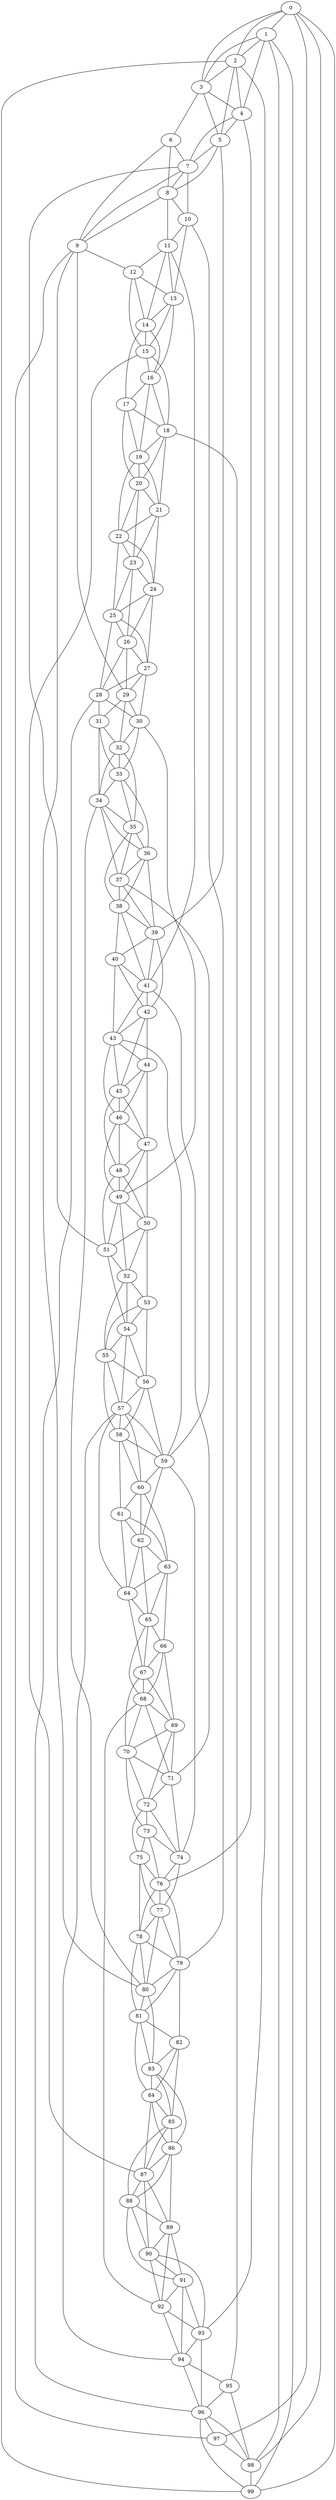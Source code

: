 strict graph "watts_strogatz_graph(100,6,0.1)" {
0;
1;
2;
3;
4;
5;
6;
7;
8;
9;
10;
11;
12;
13;
14;
15;
16;
17;
18;
19;
20;
21;
22;
23;
24;
25;
26;
27;
28;
29;
30;
31;
32;
33;
34;
35;
36;
37;
38;
39;
40;
41;
42;
43;
44;
45;
46;
47;
48;
49;
50;
51;
52;
53;
54;
55;
56;
57;
58;
59;
60;
61;
62;
63;
64;
65;
66;
67;
68;
69;
70;
71;
72;
73;
74;
75;
76;
77;
78;
79;
80;
81;
82;
83;
84;
85;
86;
87;
88;
89;
90;
91;
92;
93;
94;
95;
96;
97;
98;
99;
0 -- 1  [is_available=True, prob="0.880999391801"];
0 -- 2  [is_available=True, prob="1.0"];
0 -- 3  [is_available=True, prob="0.304139545286"];
0 -- 97  [is_available=True, prob="0.802323831608"];
0 -- 98  [is_available=True, prob="1.0"];
0 -- 99  [is_available=True, prob="0.249722310536"];
1 -- 2  [is_available=True, prob="0.478948916062"];
1 -- 99  [is_available=True, prob="1.0"];
1 -- 4  [is_available=True, prob="0.00599616057718"];
1 -- 98  [is_available=True, prob="0.788368307168"];
1 -- 3  [is_available=True, prob="0.197304761003"];
2 -- 3  [is_available=True, prob="1.0"];
2 -- 4  [is_available=True, prob="0.452807541644"];
2 -- 5  [is_available=True, prob="0.192046914822"];
2 -- 99  [is_available=True, prob="0.809525689709"];
2 -- 93  [is_available=True, prob="0.122749258301"];
3 -- 4  [is_available=True, prob="0.360048485312"];
3 -- 5  [is_available=True, prob="0.992499191819"];
3 -- 6  [is_available=True, prob="0.28254722605"];
4 -- 5  [is_available=True, prob="0.138475828557"];
4 -- 7  [is_available=True, prob="0.337615609641"];
4 -- 76  [is_available=True, prob="0.172931723601"];
5 -- 7  [is_available=True, prob="0.887896694372"];
5 -- 8  [is_available=True, prob="0.457113653683"];
5 -- 39  [is_available=True, prob="0.537050178782"];
6 -- 7  [is_available=True, prob="0.979187180839"];
6 -- 8  [is_available=True, prob="0.236905257239"];
6 -- 9  [is_available=True, prob="0.52650681969"];
7 -- 8  [is_available=True, prob="0.84181100536"];
7 -- 9  [is_available=True, prob="0.657722738527"];
7 -- 10  [is_available=True, prob="1.0"];
7 -- 51  [is_available=True, prob="0.837323007"];
8 -- 9  [is_available=True, prob="0.601681929117"];
8 -- 10  [is_available=True, prob="0.475368418816"];
8 -- 11  [is_available=True, prob="0.287834604988"];
9 -- 97  [is_available=True, prob="0.0487030920438"];
9 -- 12  [is_available=True, prob="0.088033561493"];
9 -- 80  [is_available=True, prob="0.974742104203"];
9 -- 29  [is_available=True, prob="0.483696105086"];
10 -- 11  [is_available=True, prob="0.741629087845"];
10 -- 13  [is_available=True, prob="0.936361331369"];
10 -- 79  [is_available=True, prob="1.0"];
11 -- 41  [is_available=True, prob="0.371378570081"];
11 -- 12  [is_available=True, prob="0.303190989"];
11 -- 13  [is_available=True, prob="1.0"];
11 -- 14  [is_available=True, prob="1.0"];
12 -- 13  [is_available=True, prob="1.0"];
12 -- 14  [is_available=True, prob="0.338841962917"];
12 -- 15  [is_available=True, prob="0.129885119819"];
13 -- 14  [is_available=True, prob="1.0"];
13 -- 15  [is_available=True, prob="1.0"];
13 -- 16  [is_available=True, prob="1.0"];
14 -- 15  [is_available=True, prob="0.839591230147"];
14 -- 16  [is_available=True, prob="1.0"];
14 -- 17  [is_available=True, prob="0.995757227221"];
15 -- 16  [is_available=True, prob="0.995243174658"];
15 -- 18  [is_available=True, prob="0.831600098488"];
15 -- 87  [is_available=True, prob="0.268308010406"];
16 -- 17  [is_available=True, prob="0.893491311883"];
16 -- 18  [is_available=True, prob="0.238381305428"];
16 -- 19  [is_available=True, prob="1.0"];
17 -- 18  [is_available=True, prob="1.0"];
17 -- 19  [is_available=True, prob="0.353437141724"];
17 -- 20  [is_available=True, prob="0.696056531917"];
18 -- 19  [is_available=True, prob="1.0"];
18 -- 20  [is_available=True, prob="1.0"];
18 -- 21  [is_available=True, prob="0.846092117967"];
18 -- 95  [is_available=True, prob="0.386308086994"];
19 -- 20  [is_available=True, prob="0.251259121686"];
19 -- 21  [is_available=True, prob="0.44377219341"];
19 -- 22  [is_available=True, prob="0.354280141648"];
20 -- 21  [is_available=True, prob="0.500274206647"];
20 -- 22  [is_available=True, prob="0.962232057805"];
20 -- 23  [is_available=True, prob="1.0"];
21 -- 22  [is_available=True, prob="0.540842400295"];
21 -- 23  [is_available=True, prob="1.0"];
21 -- 24  [is_available=True, prob="0.549267071756"];
22 -- 23  [is_available=True, prob="0.624008739316"];
22 -- 24  [is_available=True, prob="1.0"];
22 -- 25  [is_available=True, prob="1.0"];
23 -- 24  [is_available=True, prob="0.784771495299"];
23 -- 25  [is_available=True, prob="0.0857215951128"];
23 -- 26  [is_available=True, prob="1.0"];
24 -- 25  [is_available=True, prob="0.393920361691"];
24 -- 26  [is_available=True, prob="0.259604445996"];
24 -- 27  [is_available=True, prob="0.968095614297"];
25 -- 26  [is_available=True, prob="0.228186811504"];
25 -- 27  [is_available=True, prob="1.0"];
25 -- 28  [is_available=True, prob="0.713696487696"];
26 -- 27  [is_available=True, prob="1.0"];
26 -- 28  [is_available=True, prob="0.0519823487565"];
26 -- 29  [is_available=True, prob="1.0"];
27 -- 28  [is_available=True, prob="0.0801196402702"];
27 -- 29  [is_available=True, prob="0.697521445308"];
27 -- 30  [is_available=True, prob="0.469915915633"];
28 -- 96  [is_available=True, prob="0.452637619056"];
28 -- 30  [is_available=True, prob="0.647445232426"];
28 -- 31  [is_available=True, prob="0.885972575112"];
29 -- 32  [is_available=True, prob="1.0"];
29 -- 30  [is_available=True, prob="0.648188410527"];
29 -- 31  [is_available=True, prob="0.568035291099"];
30 -- 32  [is_available=True, prob="0.127943680825"];
30 -- 33  [is_available=True, prob="1.0"];
30 -- 49  [is_available=True, prob="0.698678873479"];
31 -- 32  [is_available=True, prob="0.841866178875"];
31 -- 33  [is_available=True, prob="0.507468073953"];
31 -- 34  [is_available=True, prob="1.0"];
32 -- 33  [is_available=True, prob="0.646614023421"];
32 -- 34  [is_available=True, prob="0.906013374057"];
32 -- 35  [is_available=True, prob="1.0"];
33 -- 34  [is_available=True, prob="1.0"];
33 -- 35  [is_available=True, prob="0.781854474108"];
33 -- 36  [is_available=True, prob="0.414928861504"];
34 -- 35  [is_available=True, prob="1.0"];
34 -- 36  [is_available=True, prob="0.175985437163"];
34 -- 37  [is_available=True, prob="0.394698488489"];
34 -- 80  [is_available=True, prob="0.801453769431"];
35 -- 36  [is_available=True, prob="1.0"];
35 -- 37  [is_available=True, prob="0.40411663434"];
35 -- 38  [is_available=True, prob="0.980501946456"];
36 -- 37  [is_available=True, prob="0.0756318507787"];
36 -- 38  [is_available=True, prob="0.963704676213"];
36 -- 39  [is_available=True, prob="0.492327624149"];
37 -- 38  [is_available=True, prob="1.0"];
37 -- 39  [is_available=True, prob="1.0"];
37 -- 59  [is_available=True, prob="0.676193121639"];
38 -- 39  [is_available=True, prob="0.478390151957"];
38 -- 40  [is_available=True, prob="0.89952383418"];
38 -- 41  [is_available=True, prob="0.757470359541"];
39 -- 40  [is_available=True, prob="1.0"];
39 -- 41  [is_available=True, prob="0.964029888253"];
39 -- 42  [is_available=True, prob="0.800352184749"];
40 -- 41  [is_available=True, prob="0.0656531614169"];
40 -- 42  [is_available=True, prob="0.00585907856712"];
40 -- 43  [is_available=True, prob="0.782901040619"];
41 -- 42  [is_available=True, prob="1.0"];
41 -- 43  [is_available=True, prob="0.79664213803"];
41 -- 71  [is_available=True, prob="1.0"];
42 -- 43  [is_available=True, prob="0.146239076221"];
42 -- 44  [is_available=True, prob="0.713345824636"];
42 -- 45  [is_available=True, prob="0.807543392692"];
43 -- 44  [is_available=True, prob="0.892995733994"];
43 -- 45  [is_available=True, prob="0.501042422527"];
43 -- 46  [is_available=True, prob="0.360806891793"];
43 -- 59  [is_available=True, prob="0.403467990196"];
44 -- 45  [is_available=True, prob="1.0"];
44 -- 46  [is_available=True, prob="0.505431747952"];
44 -- 47  [is_available=True, prob="0.285822488508"];
45 -- 46  [is_available=True, prob="0.205328552152"];
45 -- 47  [is_available=True, prob="1.0"];
45 -- 48  [is_available=True, prob="1.0"];
46 -- 47  [is_available=True, prob="1.0"];
46 -- 48  [is_available=True, prob="0.285067275972"];
46 -- 49  [is_available=True, prob="0.474034454947"];
47 -- 48  [is_available=True, prob="0.624563635515"];
47 -- 49  [is_available=True, prob="0.968151350897"];
47 -- 50  [is_available=True, prob="0.157277037762"];
48 -- 49  [is_available=True, prob="0.861793418678"];
48 -- 50  [is_available=True, prob="0.393509240996"];
48 -- 51  [is_available=True, prob="1.0"];
49 -- 50  [is_available=True, prob="0.832035557009"];
49 -- 51  [is_available=True, prob="0.789100410823"];
49 -- 52  [is_available=True, prob="1.0"];
50 -- 51  [is_available=True, prob="1.0"];
50 -- 52  [is_available=True, prob="1.0"];
50 -- 53  [is_available=True, prob="0.333893810503"];
51 -- 52  [is_available=True, prob="1.0"];
51 -- 54  [is_available=True, prob="0.619422159835"];
52 -- 53  [is_available=True, prob="1.0"];
52 -- 54  [is_available=True, prob="1.0"];
52 -- 55  [is_available=True, prob="0.421158792938"];
53 -- 54  [is_available=True, prob="0.786078208819"];
53 -- 55  [is_available=True, prob="0.121060466406"];
53 -- 56  [is_available=True, prob="0.670625331801"];
54 -- 55  [is_available=True, prob="1.0"];
54 -- 56  [is_available=True, prob="0.848736489869"];
54 -- 57  [is_available=True, prob="1.0"];
55 -- 56  [is_available=True, prob="0.055512923986"];
55 -- 57  [is_available=True, prob="1.0"];
55 -- 58  [is_available=True, prob="0.876381778116"];
56 -- 57  [is_available=True, prob="1.0"];
56 -- 58  [is_available=True, prob="0.0793883613003"];
56 -- 59  [is_available=True, prob="0.205156760832"];
57 -- 64  [is_available=True, prob="0.279624246682"];
57 -- 58  [is_available=True, prob="0.198858158096"];
57 -- 59  [is_available=True, prob="0.92931033282"];
57 -- 60  [is_available=True, prob="0.58708879527"];
57 -- 94  [is_available=True, prob="0.574969825659"];
58 -- 59  [is_available=True, prob="0.546102675333"];
58 -- 60  [is_available=True, prob="1.0"];
58 -- 61  [is_available=True, prob="1.0"];
59 -- 74  [is_available=True, prob="0.276245292858"];
59 -- 60  [is_available=True, prob="0.503911991955"];
59 -- 62  [is_available=True, prob="1.0"];
60 -- 61  [is_available=True, prob="0.929922872207"];
60 -- 62  [is_available=True, prob="0.0304152810686"];
60 -- 63  [is_available=True, prob="1.0"];
61 -- 64  [is_available=True, prob="0.667726227524"];
61 -- 62  [is_available=True, prob="0.2233949113"];
61 -- 63  [is_available=True, prob="0.762336551509"];
62 -- 64  [is_available=True, prob="0.159335499569"];
62 -- 65  [is_available=True, prob="1.0"];
62 -- 63  [is_available=True, prob="0.677817218907"];
63 -- 64  [is_available=True, prob="0.738759877828"];
63 -- 65  [is_available=True, prob="0.87240985187"];
63 -- 66  [is_available=True, prob="0.596790127672"];
64 -- 65  [is_available=True, prob="0.771454432705"];
64 -- 67  [is_available=True, prob="0.653791386192"];
65 -- 66  [is_available=True, prob="0.232591635934"];
65 -- 67  [is_available=True, prob="0.440023636169"];
65 -- 68  [is_available=True, prob="0.450394959118"];
66 -- 67  [is_available=True, prob="0.105753282435"];
66 -- 68  [is_available=True, prob="0.686769386335"];
66 -- 69  [is_available=True, prob="0.323686470991"];
67 -- 68  [is_available=True, prob="0.831718570255"];
67 -- 69  [is_available=True, prob="0.13431912568"];
67 -- 70  [is_available=True, prob="0.561511578112"];
68 -- 69  [is_available=True, prob="0.816453621662"];
68 -- 70  [is_available=True, prob="1.0"];
68 -- 71  [is_available=True, prob="0.463234423309"];
68 -- 92  [is_available=True, prob="1.0"];
69 -- 70  [is_available=True, prob="0.515116966323"];
69 -- 71  [is_available=True, prob="0.822277716793"];
69 -- 72  [is_available=True, prob="1.0"];
70 -- 71  [is_available=True, prob="0.795147608998"];
70 -- 72  [is_available=True, prob="0.650926950881"];
70 -- 73  [is_available=True, prob="1.0"];
71 -- 72  [is_available=True, prob="0.72705440887"];
71 -- 74  [is_available=True, prob="0.26512918498"];
72 -- 73  [is_available=True, prob="0.508202573509"];
72 -- 74  [is_available=True, prob="1.0"];
72 -- 75  [is_available=True, prob="1.0"];
73 -- 74  [is_available=True, prob="0.696310412689"];
73 -- 75  [is_available=True, prob="0.157877767271"];
73 -- 76  [is_available=True, prob="0.183618782722"];
74 -- 76  [is_available=True, prob="0.791253048228"];
74 -- 77  [is_available=True, prob="0.570995416664"];
75 -- 76  [is_available=True, prob="0.569228457629"];
75 -- 77  [is_available=True, prob="0.725446462242"];
75 -- 78  [is_available=True, prob="0.962619471113"];
76 -- 77  [is_available=True, prob="0.0371671350127"];
76 -- 78  [is_available=True, prob="0.572182684341"];
76 -- 79  [is_available=True, prob="0.555606476442"];
77 -- 78  [is_available=True, prob="0.727352829416"];
77 -- 79  [is_available=True, prob="1.0"];
77 -- 80  [is_available=True, prob="0.975817079681"];
78 -- 79  [is_available=True, prob="0.770548486362"];
78 -- 80  [is_available=True, prob="0.0928030344097"];
78 -- 81  [is_available=True, prob="0.590174803386"];
79 -- 80  [is_available=True, prob="0.946525308571"];
79 -- 81  [is_available=True, prob="0.0329170843543"];
79 -- 82  [is_available=True, prob="1.0"];
80 -- 81  [is_available=True, prob="0.794923772654"];
80 -- 83  [is_available=True, prob="0.96225821297"];
81 -- 82  [is_available=True, prob="1.0"];
81 -- 83  [is_available=True, prob="0.28295804988"];
81 -- 84  [is_available=True, prob="0.425977868257"];
82 -- 83  [is_available=True, prob="1.0"];
82 -- 84  [is_available=True, prob="1.0"];
82 -- 85  [is_available=True, prob="0.652337084847"];
83 -- 84  [is_available=True, prob="0.64735185472"];
83 -- 85  [is_available=True, prob="0.980298774607"];
83 -- 86  [is_available=True, prob="1.0"];
84 -- 85  [is_available=True, prob="0.706205030585"];
84 -- 86  [is_available=True, prob="0.177179211308"];
84 -- 87  [is_available=True, prob="0.676394606744"];
85 -- 86  [is_available=True, prob="0.268577061477"];
85 -- 87  [is_available=True, prob="0.337917752245"];
85 -- 88  [is_available=True, prob="0.152864601415"];
86 -- 87  [is_available=True, prob="0.123267016766"];
86 -- 88  [is_available=True, prob="0.111041941162"];
86 -- 89  [is_available=True, prob="1.0"];
87 -- 88  [is_available=True, prob="0.832491210654"];
87 -- 89  [is_available=True, prob="0.231876288228"];
87 -- 90  [is_available=True, prob="0.715214493532"];
88 -- 89  [is_available=True, prob="0.583201673198"];
88 -- 90  [is_available=True, prob="0.941947946578"];
88 -- 91  [is_available=True, prob="0.576959931358"];
89 -- 90  [is_available=True, prob="0.544463682503"];
89 -- 91  [is_available=True, prob="0.740188635201"];
89 -- 92  [is_available=True, prob="0.548856481543"];
90 -- 91  [is_available=True, prob="1.0"];
90 -- 92  [is_available=True, prob="0.757101066746"];
90 -- 93  [is_available=True, prob="0.781542931743"];
91 -- 92  [is_available=True, prob="0.975606223266"];
91 -- 93  [is_available=True, prob="0.954853710121"];
91 -- 94  [is_available=True, prob="1.0"];
92 -- 93  [is_available=True, prob="0.0110580970487"];
92 -- 94  [is_available=True, prob="0.0124733259505"];
93 -- 96  [is_available=True, prob="0.964331157361"];
93 -- 94  [is_available=True, prob="0.64026837863"];
94 -- 96  [is_available=True, prob="0.261130088948"];
94 -- 95  [is_available=True, prob="0.537671421541"];
95 -- 96  [is_available=True, prob="0.510644981927"];
95 -- 98  [is_available=True, prob="0.79580492433"];
96 -- 97  [is_available=True, prob="1.0"];
96 -- 98  [is_available=True, prob="0.387826775531"];
96 -- 99  [is_available=True, prob="0.119553563237"];
97 -- 98  [is_available=True, prob="0.585439422257"];
98 -- 99  [is_available=True, prob="1.0"];
}
